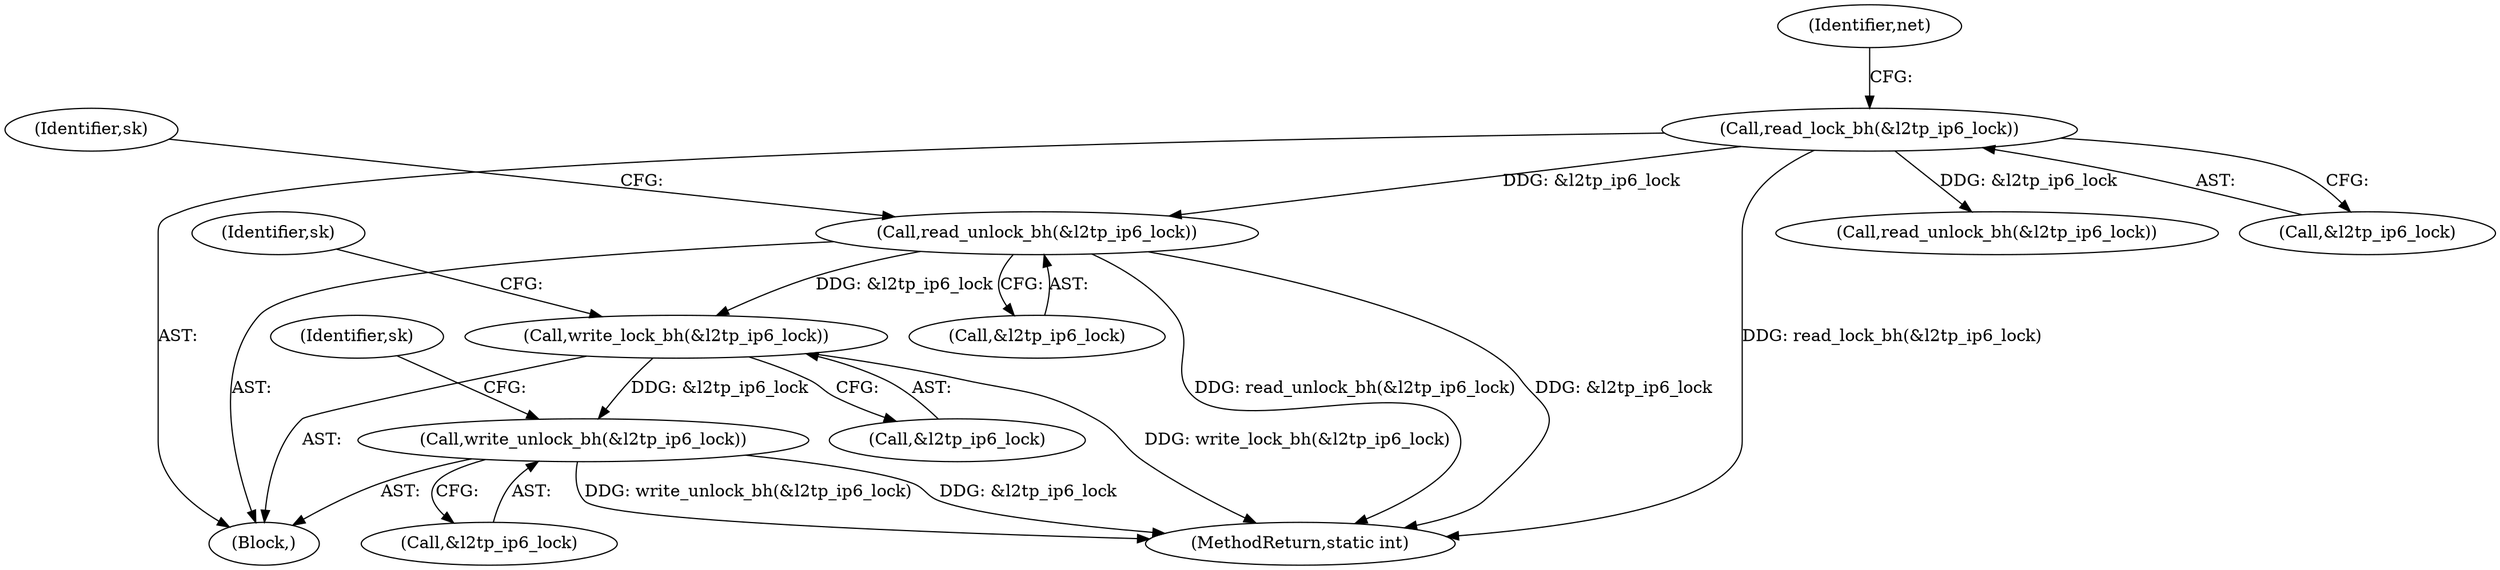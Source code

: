 digraph "0_linux_32c231164b762dddefa13af5a0101032c70b50ef_0@API" {
"1000334" [label="(Call,write_unlock_bh(&l2tp_ip6_lock))"];
"1000325" [label="(Call,write_lock_bh(&l2tp_ip6_lock))"];
"1000198" [label="(Call,read_unlock_bh(&l2tp_ip6_lock))"];
"1000181" [label="(Call,read_lock_bh(&l2tp_ip6_lock))"];
"1000334" [label="(Call,write_unlock_bh(&l2tp_ip6_lock))"];
"1000329" [label="(Identifier,sk)"];
"1000202" [label="(Identifier,sk)"];
"1000352" [label="(Call,read_unlock_bh(&l2tp_ip6_lock))"];
"1000326" [label="(Call,&l2tp_ip6_lock)"];
"1000338" [label="(Identifier,sk)"];
"1000335" [label="(Call,&l2tp_ip6_lock)"];
"1000181" [label="(Call,read_lock_bh(&l2tp_ip6_lock))"];
"1000110" [label="(Block,)"];
"1000199" [label="(Call,&l2tp_ip6_lock)"];
"1000182" [label="(Call,&l2tp_ip6_lock)"];
"1000357" [label="(MethodReturn,static int)"];
"1000186" [label="(Identifier,net)"];
"1000198" [label="(Call,read_unlock_bh(&l2tp_ip6_lock))"];
"1000325" [label="(Call,write_lock_bh(&l2tp_ip6_lock))"];
"1000334" -> "1000110"  [label="AST: "];
"1000334" -> "1000335"  [label="CFG: "];
"1000335" -> "1000334"  [label="AST: "];
"1000338" -> "1000334"  [label="CFG: "];
"1000334" -> "1000357"  [label="DDG: write_unlock_bh(&l2tp_ip6_lock)"];
"1000334" -> "1000357"  [label="DDG: &l2tp_ip6_lock"];
"1000325" -> "1000334"  [label="DDG: &l2tp_ip6_lock"];
"1000325" -> "1000110"  [label="AST: "];
"1000325" -> "1000326"  [label="CFG: "];
"1000326" -> "1000325"  [label="AST: "];
"1000329" -> "1000325"  [label="CFG: "];
"1000325" -> "1000357"  [label="DDG: write_lock_bh(&l2tp_ip6_lock)"];
"1000198" -> "1000325"  [label="DDG: &l2tp_ip6_lock"];
"1000198" -> "1000110"  [label="AST: "];
"1000198" -> "1000199"  [label="CFG: "];
"1000199" -> "1000198"  [label="AST: "];
"1000202" -> "1000198"  [label="CFG: "];
"1000198" -> "1000357"  [label="DDG: &l2tp_ip6_lock"];
"1000198" -> "1000357"  [label="DDG: read_unlock_bh(&l2tp_ip6_lock)"];
"1000181" -> "1000198"  [label="DDG: &l2tp_ip6_lock"];
"1000181" -> "1000110"  [label="AST: "];
"1000181" -> "1000182"  [label="CFG: "];
"1000182" -> "1000181"  [label="AST: "];
"1000186" -> "1000181"  [label="CFG: "];
"1000181" -> "1000357"  [label="DDG: read_lock_bh(&l2tp_ip6_lock)"];
"1000181" -> "1000352"  [label="DDG: &l2tp_ip6_lock"];
}
